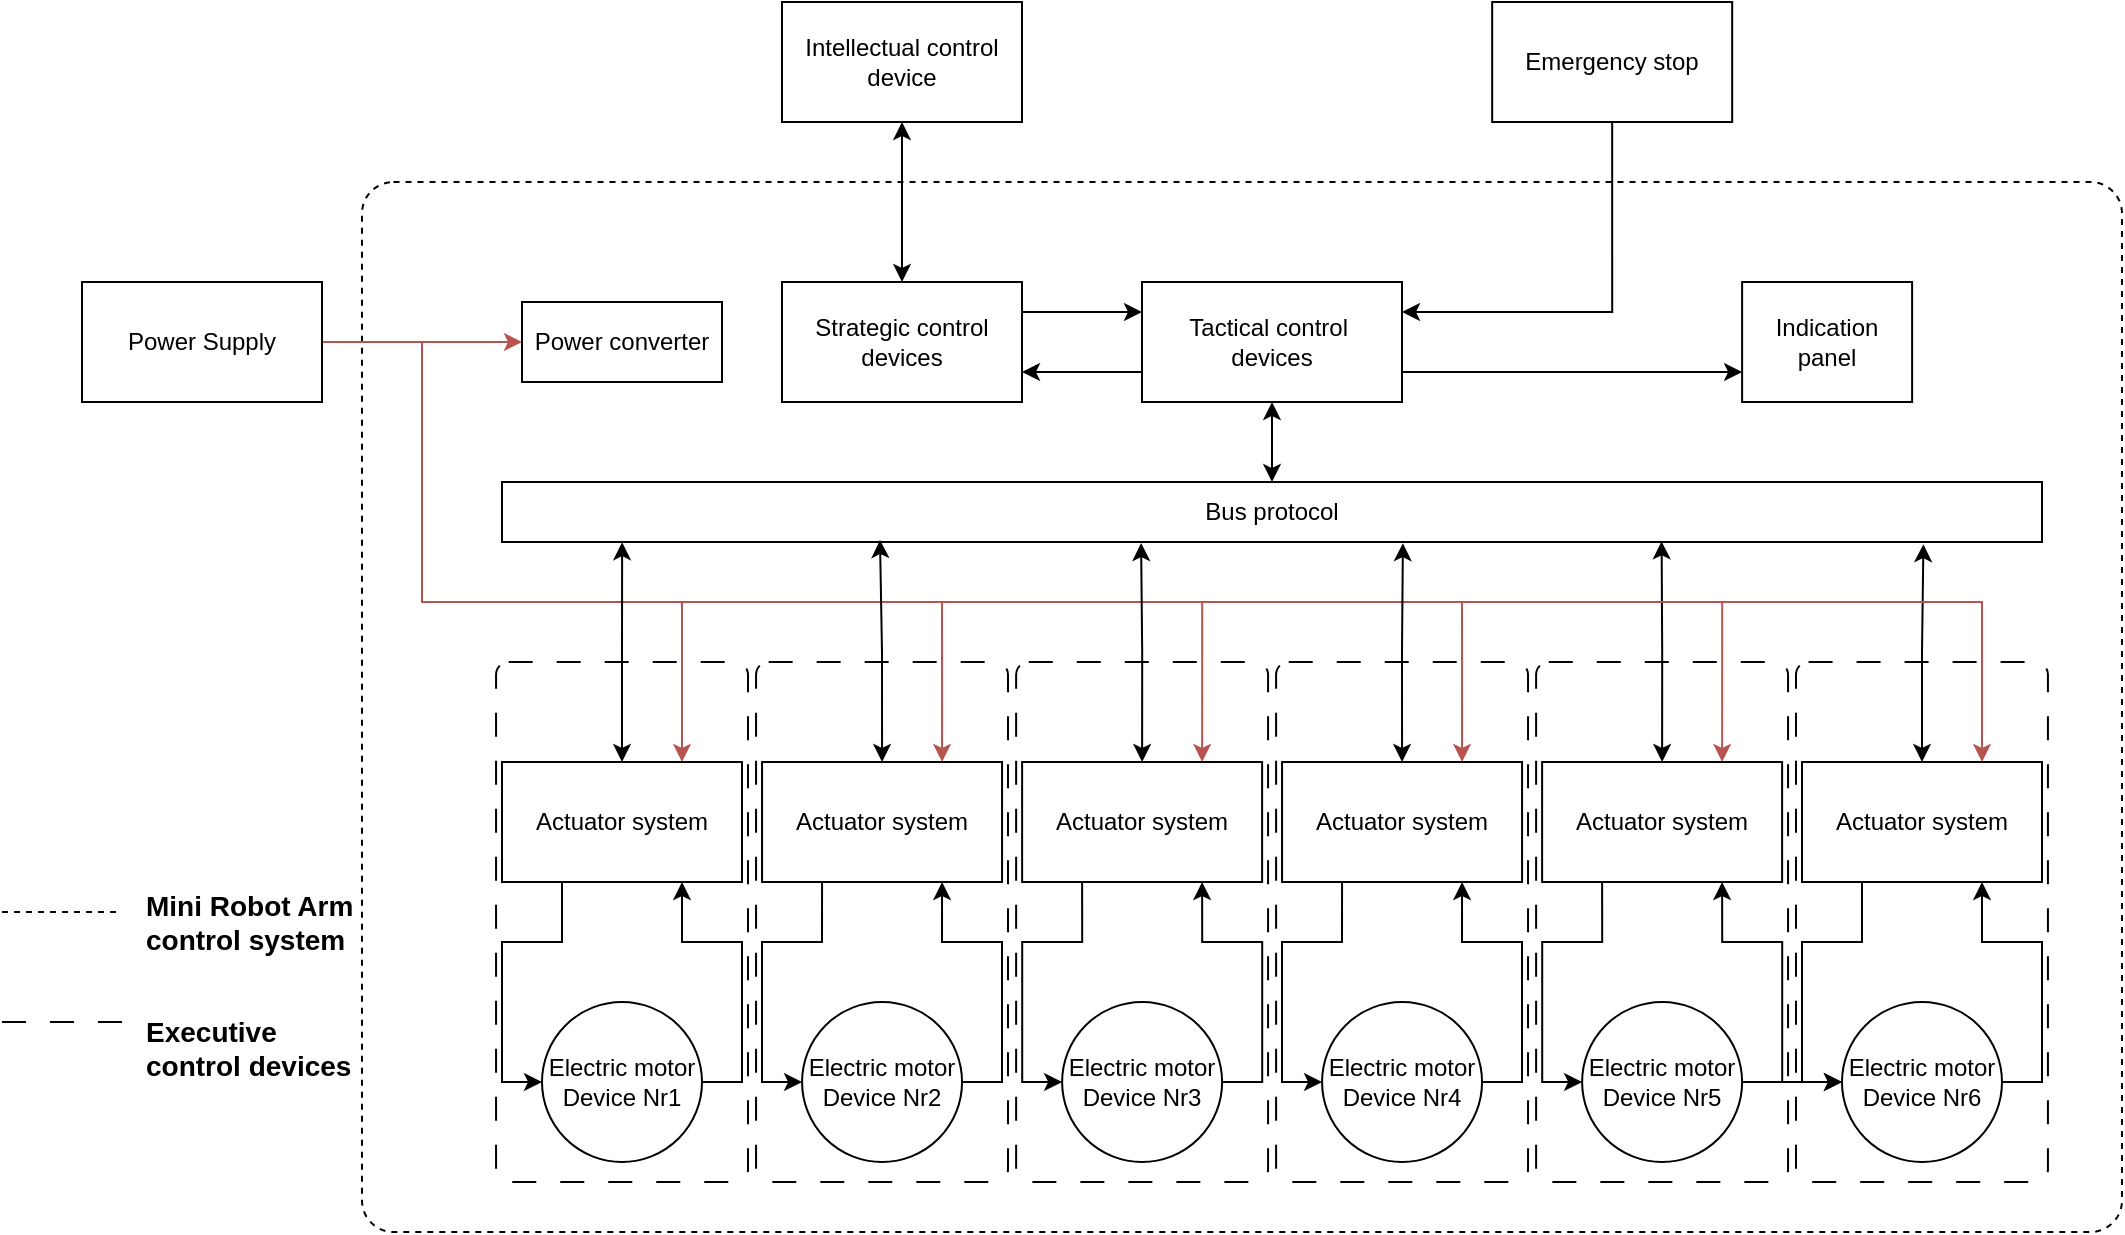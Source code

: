 <mxfile version="21.7.4" type="github">
  <diagram name="Page-1" id="clxEMwsv4-gXJVvuC8Vo">
    <mxGraphModel dx="1434" dy="754" grid="1" gridSize="10" guides="1" tooltips="1" connect="1" arrows="1" fold="1" page="1" pageScale="1" pageWidth="850" pageHeight="1100" math="0" shadow="0">
      <root>
        <mxCell id="0" />
        <mxCell id="1" parent="0" />
        <mxCell id="zjS7LISIj2NBmfZDwGwE-9" value="" style="rounded=1;whiteSpace=wrap;html=1;fillColor=none;arcSize=5;dashed=1;dashPattern=12 12;" parent="1" vertex="1">
          <mxGeometry x="667.03" y="350" width="125.97" height="260" as="geometry" />
        </mxCell>
        <mxCell id="zjS7LISIj2NBmfZDwGwE-10" value="" style="rounded=1;whiteSpace=wrap;html=1;fillColor=none;arcSize=5;dashed=1;dashPattern=12 12;" parent="1" vertex="1">
          <mxGeometry x="537.03" y="350" width="125.97" height="260" as="geometry" />
        </mxCell>
        <mxCell id="zjS7LISIj2NBmfZDwGwE-11" value="" style="rounded=1;whiteSpace=wrap;html=1;fillColor=none;arcSize=5;dashed=1;dashPattern=12 12;" parent="1" vertex="1">
          <mxGeometry x="797.07" y="350" width="125.97" height="260" as="geometry" />
        </mxCell>
        <mxCell id="zjS7LISIj2NBmfZDwGwE-12" value="" style="rounded=1;whiteSpace=wrap;html=1;fillColor=none;arcSize=5;dashed=1;dashPattern=12 12;" parent="1" vertex="1">
          <mxGeometry x="927.05" y="350" width="125.97" height="260" as="geometry" />
        </mxCell>
        <mxCell id="zjS7LISIj2NBmfZDwGwE-13" value="" style="rounded=1;whiteSpace=wrap;html=1;fillColor=none;arcSize=5;dashed=1;dashPattern=12 12;" parent="1" vertex="1">
          <mxGeometry x="1057.06" y="350" width="125.97" height="260" as="geometry" />
        </mxCell>
        <mxCell id="zjS7LISIj2NBmfZDwGwE-16" value="" style="rounded=1;whiteSpace=wrap;html=1;fillColor=none;arcSize=5;dashed=1;dashPattern=12 12;" parent="1" vertex="1">
          <mxGeometry x="1187" y="350" width="125.97" height="260" as="geometry" />
        </mxCell>
        <mxCell id="GHb1S6WIt9s_oIQN8Uci-96" value="" style="rounded=1;whiteSpace=wrap;html=1;fillColor=none;dashed=1;glass=0;arcSize=3;" parent="1" vertex="1">
          <mxGeometry x="470" y="110" width="880" height="525" as="geometry" />
        </mxCell>
        <mxCell id="GHb1S6WIt9s_oIQN8Uci-3" style="edgeStyle=orthogonalEdgeStyle;rounded=0;orthogonalLoop=1;jettySize=auto;html=1;exitX=0;exitY=0.75;exitDx=0;exitDy=0;entryX=1;entryY=0.75;entryDx=0;entryDy=0;" parent="1" source="GHb1S6WIt9s_oIQN8Uci-4" target="GHb1S6WIt9s_oIQN8Uci-7" edge="1">
          <mxGeometry relative="1" as="geometry" />
        </mxCell>
        <mxCell id="GHb1S6WIt9s_oIQN8Uci-81" style="edgeStyle=orthogonalEdgeStyle;rounded=0;orthogonalLoop=1;jettySize=auto;html=1;exitX=0.5;exitY=1;exitDx=0;exitDy=0;startArrow=classic;startFill=1;" parent="1" source="GHb1S6WIt9s_oIQN8Uci-4" target="GHb1S6WIt9s_oIQN8Uci-66" edge="1">
          <mxGeometry relative="1" as="geometry" />
        </mxCell>
        <mxCell id="GHb1S6WIt9s_oIQN8Uci-87" style="edgeStyle=orthogonalEdgeStyle;rounded=0;orthogonalLoop=1;jettySize=auto;html=1;exitX=1;exitY=0.25;exitDx=0;exitDy=0;entryX=0.5;entryY=1;entryDx=0;entryDy=0;startArrow=classic;startFill=1;endArrow=none;endFill=0;" parent="1" source="GHb1S6WIt9s_oIQN8Uci-4" target="GHb1S6WIt9s_oIQN8Uci-82" edge="1">
          <mxGeometry relative="1" as="geometry">
            <mxPoint x="1020" y="190" as="targetPoint" />
          </mxGeometry>
        </mxCell>
        <mxCell id="zjS7LISIj2NBmfZDwGwE-7" style="edgeStyle=orthogonalEdgeStyle;rounded=0;orthogonalLoop=1;jettySize=auto;html=1;exitX=1;exitY=0.75;exitDx=0;exitDy=0;entryX=0;entryY=0.75;entryDx=0;entryDy=0;" parent="1" source="GHb1S6WIt9s_oIQN8Uci-4" target="GHb1S6WIt9s_oIQN8Uci-5" edge="1">
          <mxGeometry relative="1" as="geometry" />
        </mxCell>
        <mxCell id="GHb1S6WIt9s_oIQN8Uci-4" value="&lt;div&gt;Tactical control&amp;nbsp;&lt;/div&gt;&lt;div&gt;devices&lt;/div&gt;" style="rounded=0;whiteSpace=wrap;html=1;" parent="1" vertex="1">
          <mxGeometry x="860" y="160" width="130" height="60" as="geometry" />
        </mxCell>
        <mxCell id="GHb1S6WIt9s_oIQN8Uci-5" value="Indication panel" style="rounded=0;whiteSpace=wrap;html=1;" parent="1" vertex="1">
          <mxGeometry x="1160.06" y="160" width="85" height="60" as="geometry" />
        </mxCell>
        <mxCell id="GHb1S6WIt9s_oIQN8Uci-6" style="edgeStyle=orthogonalEdgeStyle;rounded=0;orthogonalLoop=1;jettySize=auto;html=1;exitX=1;exitY=0.25;exitDx=0;exitDy=0;entryX=0;entryY=0.25;entryDx=0;entryDy=0;" parent="1" source="GHb1S6WIt9s_oIQN8Uci-7" target="GHb1S6WIt9s_oIQN8Uci-4" edge="1">
          <mxGeometry relative="1" as="geometry" />
        </mxCell>
        <mxCell id="GHb1S6WIt9s_oIQN8Uci-7" value="Strategic control devices" style="rounded=0;whiteSpace=wrap;html=1;" parent="1" vertex="1">
          <mxGeometry x="680" y="160" width="120" height="60" as="geometry" />
        </mxCell>
        <mxCell id="GHb1S6WIt9s_oIQN8Uci-11" style="edgeStyle=orthogonalEdgeStyle;rounded=0;orthogonalLoop=1;jettySize=auto;html=1;exitX=0.25;exitY=1;exitDx=0;exitDy=0;entryX=0;entryY=0.5;entryDx=0;entryDy=0;" parent="1" source="GHb1S6WIt9s_oIQN8Uci-9" target="GHb1S6WIt9s_oIQN8Uci-10" edge="1">
          <mxGeometry relative="1" as="geometry" />
        </mxCell>
        <mxCell id="GHb1S6WIt9s_oIQN8Uci-9" value="Actuator system" style="rounded=0;whiteSpace=wrap;html=1;" parent="1" vertex="1">
          <mxGeometry x="540" y="400" width="120" height="60" as="geometry" />
        </mxCell>
        <mxCell id="GHb1S6WIt9s_oIQN8Uci-12" style="edgeStyle=orthogonalEdgeStyle;rounded=0;orthogonalLoop=1;jettySize=auto;html=1;exitX=1;exitY=0.5;exitDx=0;exitDy=0;entryX=0.75;entryY=1;entryDx=0;entryDy=0;" parent="1" source="GHb1S6WIt9s_oIQN8Uci-10" target="GHb1S6WIt9s_oIQN8Uci-9" edge="1">
          <mxGeometry relative="1" as="geometry" />
        </mxCell>
        <mxCell id="GHb1S6WIt9s_oIQN8Uci-10" value="Electric motor Device Nr1" style="ellipse;whiteSpace=wrap;html=1;aspect=fixed;" parent="1" vertex="1">
          <mxGeometry x="560" y="520" width="80" height="80" as="geometry" />
        </mxCell>
        <mxCell id="GHb1S6WIt9s_oIQN8Uci-17" style="edgeStyle=orthogonalEdgeStyle;rounded=0;orthogonalLoop=1;jettySize=auto;html=1;exitX=0.25;exitY=1;exitDx=0;exitDy=0;entryX=0;entryY=0.5;entryDx=0;entryDy=0;" parent="1" source="GHb1S6WIt9s_oIQN8Uci-18" target="GHb1S6WIt9s_oIQN8Uci-20" edge="1">
          <mxGeometry relative="1" as="geometry" />
        </mxCell>
        <mxCell id="GHb1S6WIt9s_oIQN8Uci-18" value="Actuator system" style="rounded=0;whiteSpace=wrap;html=1;" parent="1" vertex="1">
          <mxGeometry x="670.03" y="400" width="120" height="60" as="geometry" />
        </mxCell>
        <mxCell id="GHb1S6WIt9s_oIQN8Uci-19" style="edgeStyle=orthogonalEdgeStyle;rounded=0;orthogonalLoop=1;jettySize=auto;html=1;exitX=1;exitY=0.5;exitDx=0;exitDy=0;entryX=0.75;entryY=1;entryDx=0;entryDy=0;" parent="1" source="GHb1S6WIt9s_oIQN8Uci-20" target="GHb1S6WIt9s_oIQN8Uci-18" edge="1">
          <mxGeometry relative="1" as="geometry" />
        </mxCell>
        <mxCell id="GHb1S6WIt9s_oIQN8Uci-20" value="Electric motor Device Nr2" style="ellipse;whiteSpace=wrap;html=1;aspect=fixed;" parent="1" vertex="1">
          <mxGeometry x="690.03" y="520" width="80" height="80" as="geometry" />
        </mxCell>
        <mxCell id="GHb1S6WIt9s_oIQN8Uci-21" style="edgeStyle=orthogonalEdgeStyle;rounded=0;orthogonalLoop=1;jettySize=auto;html=1;exitX=0.25;exitY=1;exitDx=0;exitDy=0;entryX=0;entryY=0.5;entryDx=0;entryDy=0;" parent="1" source="GHb1S6WIt9s_oIQN8Uci-22" target="GHb1S6WIt9s_oIQN8Uci-24" edge="1">
          <mxGeometry relative="1" as="geometry" />
        </mxCell>
        <mxCell id="GHb1S6WIt9s_oIQN8Uci-22" value="Actuator system" style="rounded=0;whiteSpace=wrap;html=1;" parent="1" vertex="1">
          <mxGeometry x="800.06" y="400" width="120" height="60" as="geometry" />
        </mxCell>
        <mxCell id="GHb1S6WIt9s_oIQN8Uci-23" style="edgeStyle=orthogonalEdgeStyle;rounded=0;orthogonalLoop=1;jettySize=auto;html=1;exitX=1;exitY=0.5;exitDx=0;exitDy=0;entryX=0.75;entryY=1;entryDx=0;entryDy=0;" parent="1" source="GHb1S6WIt9s_oIQN8Uci-24" target="GHb1S6WIt9s_oIQN8Uci-22" edge="1">
          <mxGeometry relative="1" as="geometry" />
        </mxCell>
        <mxCell id="GHb1S6WIt9s_oIQN8Uci-24" value="Electric motor Device Nr3" style="ellipse;whiteSpace=wrap;html=1;aspect=fixed;" parent="1" vertex="1">
          <mxGeometry x="820.06" y="520" width="80" height="80" as="geometry" />
        </mxCell>
        <mxCell id="GHb1S6WIt9s_oIQN8Uci-46" style="edgeStyle=orthogonalEdgeStyle;rounded=0;orthogonalLoop=1;jettySize=auto;html=1;exitX=0.25;exitY=1;exitDx=0;exitDy=0;entryX=0;entryY=0.5;entryDx=0;entryDy=0;" parent="1" source="GHb1S6WIt9s_oIQN8Uci-47" target="GHb1S6WIt9s_oIQN8Uci-49" edge="1">
          <mxGeometry relative="1" as="geometry" />
        </mxCell>
        <mxCell id="GHb1S6WIt9s_oIQN8Uci-47" value="Actuator system" style="rounded=0;whiteSpace=wrap;html=1;" parent="1" vertex="1">
          <mxGeometry x="930.03" y="400" width="120" height="60" as="geometry" />
        </mxCell>
        <mxCell id="GHb1S6WIt9s_oIQN8Uci-48" style="edgeStyle=orthogonalEdgeStyle;rounded=0;orthogonalLoop=1;jettySize=auto;html=1;exitX=1;exitY=0.5;exitDx=0;exitDy=0;entryX=0.75;entryY=1;entryDx=0;entryDy=0;" parent="1" source="GHb1S6WIt9s_oIQN8Uci-49" target="GHb1S6WIt9s_oIQN8Uci-47" edge="1">
          <mxGeometry relative="1" as="geometry" />
        </mxCell>
        <mxCell id="GHb1S6WIt9s_oIQN8Uci-49" value="Electric motor Device Nr4" style="ellipse;whiteSpace=wrap;html=1;aspect=fixed;" parent="1" vertex="1">
          <mxGeometry x="950.03" y="520" width="80" height="80" as="geometry" />
        </mxCell>
        <mxCell id="GHb1S6WIt9s_oIQN8Uci-50" style="edgeStyle=orthogonalEdgeStyle;rounded=0;orthogonalLoop=1;jettySize=auto;html=1;exitX=0.25;exitY=1;exitDx=0;exitDy=0;entryX=0;entryY=0.5;entryDx=0;entryDy=0;" parent="1" source="GHb1S6WIt9s_oIQN8Uci-51" target="GHb1S6WIt9s_oIQN8Uci-53" edge="1">
          <mxGeometry relative="1" as="geometry" />
        </mxCell>
        <mxCell id="GHb1S6WIt9s_oIQN8Uci-73" style="edgeStyle=orthogonalEdgeStyle;rounded=0;orthogonalLoop=1;jettySize=auto;html=1;exitX=0.5;exitY=0;exitDx=0;exitDy=0;entryX=0.753;entryY=0.989;entryDx=0;entryDy=0;entryPerimeter=0;startArrow=classic;startFill=1;" parent="1" source="GHb1S6WIt9s_oIQN8Uci-51" target="GHb1S6WIt9s_oIQN8Uci-66" edge="1">
          <mxGeometry relative="1" as="geometry">
            <mxPoint x="1120" y="290" as="targetPoint" />
          </mxGeometry>
        </mxCell>
        <mxCell id="GHb1S6WIt9s_oIQN8Uci-51" value="Actuator system" style="rounded=0;whiteSpace=wrap;html=1;" parent="1" vertex="1">
          <mxGeometry x="1060.06" y="400" width="120" height="60" as="geometry" />
        </mxCell>
        <mxCell id="GHb1S6WIt9s_oIQN8Uci-52" style="edgeStyle=orthogonalEdgeStyle;rounded=0;orthogonalLoop=1;jettySize=auto;html=1;exitX=1;exitY=0.5;exitDx=0;exitDy=0;entryX=0.75;entryY=1;entryDx=0;entryDy=0;" parent="1" source="GHb1S6WIt9s_oIQN8Uci-53" target="GHb1S6WIt9s_oIQN8Uci-51" edge="1">
          <mxGeometry relative="1" as="geometry" />
        </mxCell>
        <mxCell id="qp5FVCSpltIz83Gti85v-1" value="" style="edgeStyle=orthogonalEdgeStyle;rounded=0;orthogonalLoop=1;jettySize=auto;html=1;" edge="1" parent="1" source="GHb1S6WIt9s_oIQN8Uci-53" target="GHb1S6WIt9s_oIQN8Uci-57">
          <mxGeometry relative="1" as="geometry" />
        </mxCell>
        <mxCell id="GHb1S6WIt9s_oIQN8Uci-53" value="Electric motor Device Nr5" style="ellipse;whiteSpace=wrap;html=1;aspect=fixed;" parent="1" vertex="1">
          <mxGeometry x="1080.06" y="520" width="80" height="80" as="geometry" />
        </mxCell>
        <mxCell id="GHb1S6WIt9s_oIQN8Uci-54" style="edgeStyle=orthogonalEdgeStyle;rounded=0;orthogonalLoop=1;jettySize=auto;html=1;exitX=0.25;exitY=1;exitDx=0;exitDy=0;entryX=0;entryY=0.5;entryDx=0;entryDy=0;" parent="1" source="GHb1S6WIt9s_oIQN8Uci-55" target="GHb1S6WIt9s_oIQN8Uci-57" edge="1">
          <mxGeometry relative="1" as="geometry" />
        </mxCell>
        <mxCell id="GHb1S6WIt9s_oIQN8Uci-74" style="edgeStyle=orthogonalEdgeStyle;rounded=0;orthogonalLoop=1;jettySize=auto;html=1;exitX=0.5;exitY=0;exitDx=0;exitDy=0;entryX=0.923;entryY=1.037;entryDx=0;entryDy=0;entryPerimeter=0;startArrow=classic;startFill=1;" parent="1" source="GHb1S6WIt9s_oIQN8Uci-55" target="GHb1S6WIt9s_oIQN8Uci-66" edge="1">
          <mxGeometry relative="1" as="geometry">
            <mxPoint x="1249.577" y="375.5" as="targetPoint" />
          </mxGeometry>
        </mxCell>
        <mxCell id="GHb1S6WIt9s_oIQN8Uci-55" value="Actuator system" style="rounded=0;whiteSpace=wrap;html=1;" parent="1" vertex="1">
          <mxGeometry x="1190" y="400" width="120" height="60" as="geometry" />
        </mxCell>
        <mxCell id="GHb1S6WIt9s_oIQN8Uci-56" style="edgeStyle=orthogonalEdgeStyle;rounded=0;orthogonalLoop=1;jettySize=auto;html=1;exitX=1;exitY=0.5;exitDx=0;exitDy=0;entryX=0.75;entryY=1;entryDx=0;entryDy=0;" parent="1" source="GHb1S6WIt9s_oIQN8Uci-57" target="GHb1S6WIt9s_oIQN8Uci-55" edge="1">
          <mxGeometry relative="1" as="geometry" />
        </mxCell>
        <mxCell id="GHb1S6WIt9s_oIQN8Uci-57" value="Electric motor Device Nr6" style="ellipse;whiteSpace=wrap;html=1;aspect=fixed;" parent="1" vertex="1">
          <mxGeometry x="1210" y="520" width="80" height="80" as="geometry" />
        </mxCell>
        <mxCell id="GHb1S6WIt9s_oIQN8Uci-61" value="&amp;nbsp;" style="text;whiteSpace=wrap;html=1;" parent="1" vertex="1">
          <mxGeometry x="550" y="310" width="40" height="40" as="geometry" />
        </mxCell>
        <mxCell id="GHb1S6WIt9s_oIQN8Uci-63" style="edgeStyle=orthogonalEdgeStyle;rounded=0;orthogonalLoop=1;jettySize=auto;html=1;exitX=1;exitY=0.5;exitDx=0;exitDy=0;entryX=0;entryY=0.5;entryDx=0;entryDy=0;fillColor=#f8cecc;strokeColor=#b85450;" parent="1" source="GHb1S6WIt9s_oIQN8Uci-62" target="GHb1S6WIt9s_oIQN8Uci-65" edge="1">
          <mxGeometry relative="1" as="geometry">
            <mxPoint x="570" y="190" as="targetPoint" />
            <Array as="points">
              <mxPoint x="510" y="190" />
              <mxPoint x="510" y="190" />
            </Array>
          </mxGeometry>
        </mxCell>
        <mxCell id="GHb1S6WIt9s_oIQN8Uci-75" style="edgeStyle=orthogonalEdgeStyle;rounded=0;orthogonalLoop=1;jettySize=auto;html=1;exitX=1;exitY=0.5;exitDx=0;exitDy=0;entryX=0.75;entryY=0;entryDx=0;entryDy=0;fillColor=#f8cecc;strokeColor=#b85450;" parent="1" source="GHb1S6WIt9s_oIQN8Uci-62" target="GHb1S6WIt9s_oIQN8Uci-9" edge="1">
          <mxGeometry relative="1" as="geometry">
            <Array as="points">
              <mxPoint x="500" y="190" />
              <mxPoint x="500" y="320" />
              <mxPoint x="630" y="320" />
            </Array>
          </mxGeometry>
        </mxCell>
        <mxCell id="GHb1S6WIt9s_oIQN8Uci-76" style="edgeStyle=orthogonalEdgeStyle;rounded=0;orthogonalLoop=1;jettySize=auto;html=1;exitX=1;exitY=0.5;exitDx=0;exitDy=0;entryX=0.75;entryY=0;entryDx=0;entryDy=0;fillColor=#f8cecc;strokeColor=#b85450;" parent="1" source="GHb1S6WIt9s_oIQN8Uci-62" target="GHb1S6WIt9s_oIQN8Uci-18" edge="1">
          <mxGeometry relative="1" as="geometry">
            <Array as="points">
              <mxPoint x="500" y="190" />
              <mxPoint x="500" y="320" />
              <mxPoint x="760" y="320" />
            </Array>
          </mxGeometry>
        </mxCell>
        <mxCell id="GHb1S6WIt9s_oIQN8Uci-77" style="edgeStyle=orthogonalEdgeStyle;rounded=0;orthogonalLoop=1;jettySize=auto;html=1;exitX=1;exitY=0.5;exitDx=0;exitDy=0;entryX=0.75;entryY=0;entryDx=0;entryDy=0;fillColor=#f8cecc;strokeColor=#b85450;" parent="1" source="GHb1S6WIt9s_oIQN8Uci-62" target="GHb1S6WIt9s_oIQN8Uci-22" edge="1">
          <mxGeometry relative="1" as="geometry">
            <Array as="points">
              <mxPoint x="500" y="190" />
              <mxPoint x="500" y="320" />
              <mxPoint x="890" y="320" />
            </Array>
          </mxGeometry>
        </mxCell>
        <mxCell id="GHb1S6WIt9s_oIQN8Uci-78" style="edgeStyle=orthogonalEdgeStyle;rounded=0;orthogonalLoop=1;jettySize=auto;html=1;exitX=1;exitY=0.5;exitDx=0;exitDy=0;entryX=0.75;entryY=0;entryDx=0;entryDy=0;fillColor=#f8cecc;strokeColor=#b85450;" parent="1" source="GHb1S6WIt9s_oIQN8Uci-62" target="GHb1S6WIt9s_oIQN8Uci-47" edge="1">
          <mxGeometry relative="1" as="geometry">
            <Array as="points">
              <mxPoint x="500" y="190" />
              <mxPoint x="500" y="320" />
              <mxPoint x="1020" y="320" />
            </Array>
          </mxGeometry>
        </mxCell>
        <mxCell id="GHb1S6WIt9s_oIQN8Uci-79" style="edgeStyle=orthogonalEdgeStyle;rounded=0;orthogonalLoop=1;jettySize=auto;html=1;exitX=1;exitY=0.5;exitDx=0;exitDy=0;entryX=0.75;entryY=0;entryDx=0;entryDy=0;fillColor=#f8cecc;strokeColor=#b85450;" parent="1" source="GHb1S6WIt9s_oIQN8Uci-62" target="GHb1S6WIt9s_oIQN8Uci-51" edge="1">
          <mxGeometry relative="1" as="geometry">
            <Array as="points">
              <mxPoint x="500" y="190" />
              <mxPoint x="500" y="320" />
              <mxPoint x="1150" y="320" />
            </Array>
          </mxGeometry>
        </mxCell>
        <mxCell id="GHb1S6WIt9s_oIQN8Uci-80" style="edgeStyle=orthogonalEdgeStyle;rounded=0;orthogonalLoop=1;jettySize=auto;html=1;exitX=1;exitY=0.5;exitDx=0;exitDy=0;entryX=0.75;entryY=0;entryDx=0;entryDy=0;fillColor=#f8cecc;strokeColor=#b85450;" parent="1" source="GHb1S6WIt9s_oIQN8Uci-62" target="GHb1S6WIt9s_oIQN8Uci-55" edge="1">
          <mxGeometry relative="1" as="geometry">
            <Array as="points">
              <mxPoint x="500" y="190" />
              <mxPoint x="500" y="320" />
              <mxPoint x="1280" y="320" />
            </Array>
          </mxGeometry>
        </mxCell>
        <mxCell id="GHb1S6WIt9s_oIQN8Uci-62" value="Power Supply" style="rounded=0;whiteSpace=wrap;html=1;" parent="1" vertex="1">
          <mxGeometry x="330" y="160" width="120" height="60" as="geometry" />
        </mxCell>
        <mxCell id="GHb1S6WIt9s_oIQN8Uci-65" value="Power converter" style="rounded=0;whiteSpace=wrap;html=1;" parent="1" vertex="1">
          <mxGeometry x="550" y="170" width="100" height="40" as="geometry" />
        </mxCell>
        <mxCell id="GHb1S6WIt9s_oIQN8Uci-66" value="Bus protocol" style="rounded=0;whiteSpace=wrap;html=1;" parent="1" vertex="1">
          <mxGeometry x="540" y="260" width="770" height="30" as="geometry" />
        </mxCell>
        <mxCell id="GHb1S6WIt9s_oIQN8Uci-68" style="edgeStyle=orthogonalEdgeStyle;rounded=0;orthogonalLoop=1;jettySize=auto;html=1;exitX=0.5;exitY=0;exitDx=0;exitDy=0;entryX=0.078;entryY=1.003;entryDx=0;entryDy=0;entryPerimeter=0;startArrow=classic;startFill=1;" parent="1" source="GHb1S6WIt9s_oIQN8Uci-9" target="GHb1S6WIt9s_oIQN8Uci-66" edge="1">
          <mxGeometry relative="1" as="geometry" />
        </mxCell>
        <mxCell id="GHb1S6WIt9s_oIQN8Uci-69" style="edgeStyle=orthogonalEdgeStyle;rounded=0;orthogonalLoop=1;jettySize=auto;html=1;exitX=0.5;exitY=0;exitDx=0;exitDy=0;startArrow=classic;startFill=1;" parent="1" source="GHb1S6WIt9s_oIQN8Uci-18" edge="1">
          <mxGeometry relative="1" as="geometry">
            <mxPoint x="729" y="289" as="targetPoint" />
          </mxGeometry>
        </mxCell>
        <mxCell id="GHb1S6WIt9s_oIQN8Uci-70" style="edgeStyle=orthogonalEdgeStyle;rounded=0;orthogonalLoop=1;jettySize=auto;html=1;exitX=0.5;exitY=0;exitDx=0;exitDy=0;entryX=0.415;entryY=1.017;entryDx=0;entryDy=0;entryPerimeter=0;startArrow=classic;startFill=1;" parent="1" source="GHb1S6WIt9s_oIQN8Uci-22" target="GHb1S6WIt9s_oIQN8Uci-66" edge="1">
          <mxGeometry relative="1" as="geometry">
            <mxPoint x="860" y="376" as="targetPoint" />
          </mxGeometry>
        </mxCell>
        <mxCell id="GHb1S6WIt9s_oIQN8Uci-71" style="edgeStyle=orthogonalEdgeStyle;rounded=0;orthogonalLoop=1;jettySize=auto;html=1;exitX=0.5;exitY=0;exitDx=0;exitDy=0;entryX=0.585;entryY=1.019;entryDx=0;entryDy=0;entryPerimeter=0;startArrow=classic;startFill=1;" parent="1" source="GHb1S6WIt9s_oIQN8Uci-47" target="GHb1S6WIt9s_oIQN8Uci-66" edge="1">
          <mxGeometry relative="1" as="geometry" />
        </mxCell>
        <mxCell id="GHb1S6WIt9s_oIQN8Uci-72" value="&amp;nbsp;" style="text;whiteSpace=wrap;html=1;" parent="1" vertex="1">
          <mxGeometry x="900" y="380" width="40" height="40" as="geometry" />
        </mxCell>
        <mxCell id="GHb1S6WIt9s_oIQN8Uci-82" value="Emergency stop" style="rounded=0;whiteSpace=wrap;html=1;" parent="1" vertex="1">
          <mxGeometry x="1035.09" y="20" width="120" height="60" as="geometry" />
        </mxCell>
        <mxCell id="GHb1S6WIt9s_oIQN8Uci-103" style="edgeStyle=orthogonalEdgeStyle;rounded=0;orthogonalLoop=1;jettySize=auto;html=1;exitX=0.5;exitY=1;exitDx=0;exitDy=0;startArrow=classic;startFill=1;" parent="1" source="GHb1S6WIt9s_oIQN8Uci-102" target="GHb1S6WIt9s_oIQN8Uci-7" edge="1">
          <mxGeometry relative="1" as="geometry" />
        </mxCell>
        <mxCell id="GHb1S6WIt9s_oIQN8Uci-102" value="Intellectual control device" style="rounded=0;whiteSpace=wrap;html=1;" parent="1" vertex="1">
          <mxGeometry x="680" y="20" width="120" height="60" as="geometry" />
        </mxCell>
        <mxCell id="zjS7LISIj2NBmfZDwGwE-2" value="Executive &#xa;control devices" style="text;whiteSpace=wrap;align=left;fontSize=14;fontStyle=1" parent="1" vertex="1">
          <mxGeometry x="360" y="520" width="190" height="40" as="geometry" />
        </mxCell>
        <mxCell id="zjS7LISIj2NBmfZDwGwE-3" value="Mini Robot Arm control system" style="text;html=1;strokeColor=none;fillColor=none;align=left;verticalAlign=middle;whiteSpace=wrap;rounded=0;fontSize=14;fontStyle=1" parent="1" vertex="1">
          <mxGeometry x="360.03" y="465" width="120" height="30" as="geometry" />
        </mxCell>
        <mxCell id="zjS7LISIj2NBmfZDwGwE-4" value="" style="endArrow=none;dashed=1;html=1;rounded=0;" parent="1" edge="1">
          <mxGeometry width="50" height="50" relative="1" as="geometry">
            <mxPoint x="290" y="475" as="sourcePoint" />
            <mxPoint x="350" y="475" as="targetPoint" />
          </mxGeometry>
        </mxCell>
        <mxCell id="zjS7LISIj2NBmfZDwGwE-5" value="" style="endArrow=none;dashed=1;html=1;rounded=0;dashPattern=12 12;" parent="1" edge="1">
          <mxGeometry width="50" height="50" relative="1" as="geometry">
            <mxPoint x="290" y="530" as="sourcePoint" />
            <mxPoint x="350" y="530" as="targetPoint" />
          </mxGeometry>
        </mxCell>
      </root>
    </mxGraphModel>
  </diagram>
</mxfile>
